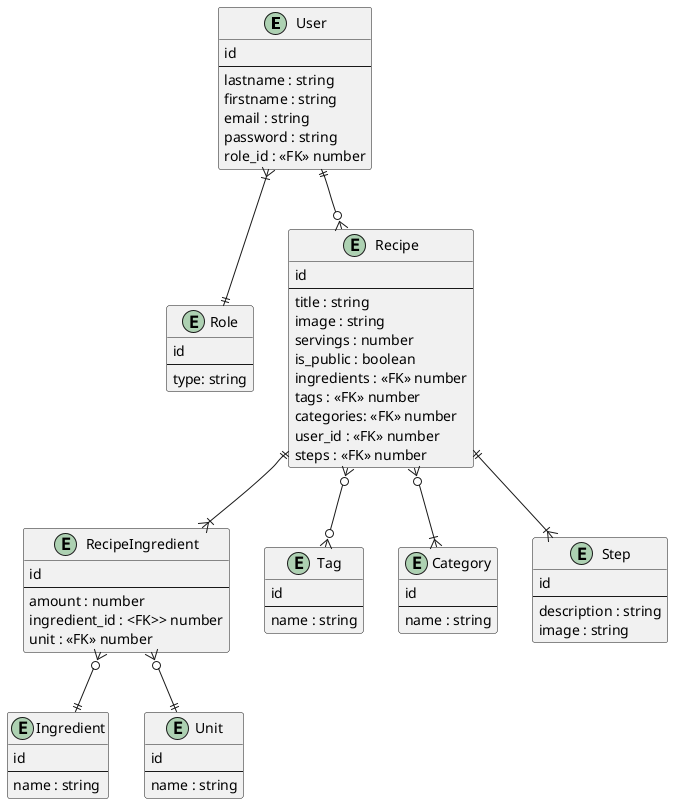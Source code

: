 @startuml
' skinparam linetype ortho

entity "User" {
    id
  --
    lastname : string
    firstname : string
    email : string
    password : string
    role_id : <<FK>> number
}

entity "Role" {
    id
  --
    type: string
}

entity "Recipe" {
    id
  --
    title : string
    image : string
    servings : number
    is_public : boolean
    ingredients : <<FK>> number
    tags : <<FK>> number
    categories: <<FK>> number
    user_id : <<FK>> number
    steps : <<FK>> number
}

entity "Ingredient" {
    id
  --
    name : string
}

entity "RecipeIngredient" {
    id
  --
    amount : number
ingredient_id : <FK>> number
unit : <<FK>> number
}

entity "Unit" {
    id
  --
    name : string
}

entity "Tag" {
    id
  --
    name : string
}

entity "Category" {
    id
  --
    name : string
}

entity "Step" {
    id
  --
    description : string
    image : string
}

User }|--|| Role
User ||--o{ Recipe
Recipe ||--|{ RecipeIngredient
Recipe }o--o{ Tag
Recipe }o--|{ Category
Recipe ||--|{ Step
RecipeIngredient }o--|| Ingredient
RecipeIngredient }o--|| Unit


@enduml